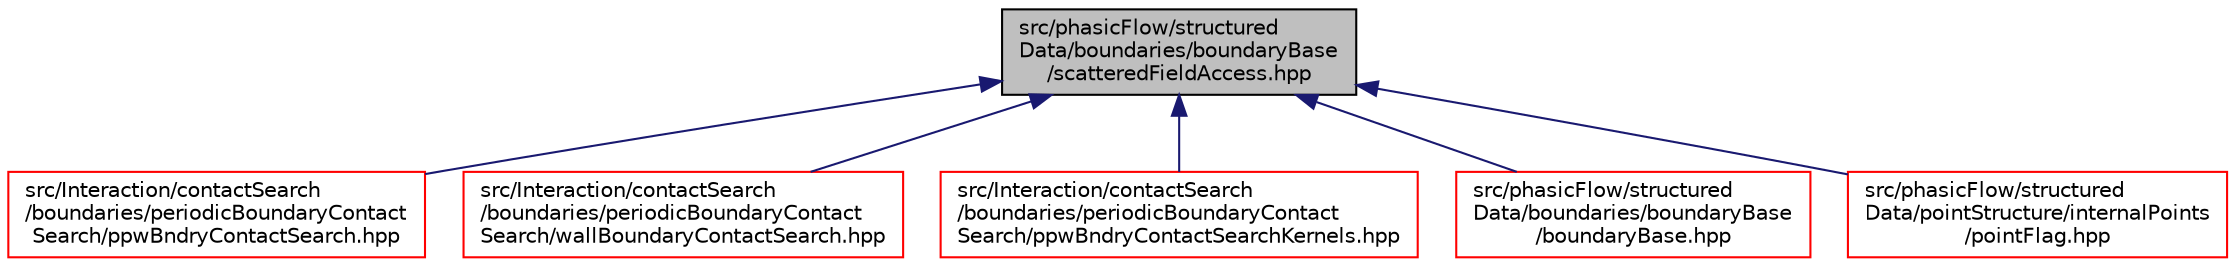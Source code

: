 digraph "src/phasicFlow/structuredData/boundaries/boundaryBase/scatteredFieldAccess.hpp"
{
 // LATEX_PDF_SIZE
  edge [fontname="Helvetica",fontsize="10",labelfontname="Helvetica",labelfontsize="10"];
  node [fontname="Helvetica",fontsize="10",shape=record];
  Node1 [label="src/phasicFlow/structured\lData/boundaries/boundaryBase\l/scatteredFieldAccess.hpp",height=0.2,width=0.4,color="black", fillcolor="grey75", style="filled", fontcolor="black",tooltip=" "];
  Node1 -> Node2 [dir="back",color="midnightblue",fontsize="10",style="solid",fontname="Helvetica"];
  Node2 [label="src/Interaction/contactSearch\l/boundaries/periodicBoundaryContact\lSearch/ppwBndryContactSearch.hpp",height=0.2,width=0.4,color="red", fillcolor="white", style="filled",URL="$ppwBndryContactSearch_8hpp.html",tooltip=" "];
  Node1 -> Node6 [dir="back",color="midnightblue",fontsize="10",style="solid",fontname="Helvetica"];
  Node6 [label="src/Interaction/contactSearch\l/boundaries/periodicBoundaryContact\lSearch/wallBoundaryContactSearch.hpp",height=0.2,width=0.4,color="red", fillcolor="white", style="filled",URL="$wallBoundaryContactSearch_8hpp.html",tooltip=" "];
  Node1 -> Node8 [dir="back",color="midnightblue",fontsize="10",style="solid",fontname="Helvetica"];
  Node8 [label="src/Interaction/contactSearch\l/boundaries/periodicBoundaryContact\lSearch/ppwBndryContactSearchKernels.hpp",height=0.2,width=0.4,color="red", fillcolor="white", style="filled",URL="$ppwBndryContactSearchKernels_8hpp.html",tooltip=" "];
  Node1 -> Node10 [dir="back",color="midnightblue",fontsize="10",style="solid",fontname="Helvetica"];
  Node10 [label="src/phasicFlow/structured\lData/boundaries/boundaryBase\l/boundaryBase.hpp",height=0.2,width=0.4,color="red", fillcolor="white", style="filled",URL="$boundaryBase_8hpp.html",tooltip=" "];
  Node1 -> Node152 [dir="back",color="midnightblue",fontsize="10",style="solid",fontname="Helvetica"];
  Node152 [label="src/phasicFlow/structured\lData/pointStructure/internalPoints\l/pointFlag.hpp",height=0.2,width=0.4,color="red", fillcolor="white", style="filled",URL="$pointFlag_8hpp.html",tooltip=" "];
}
